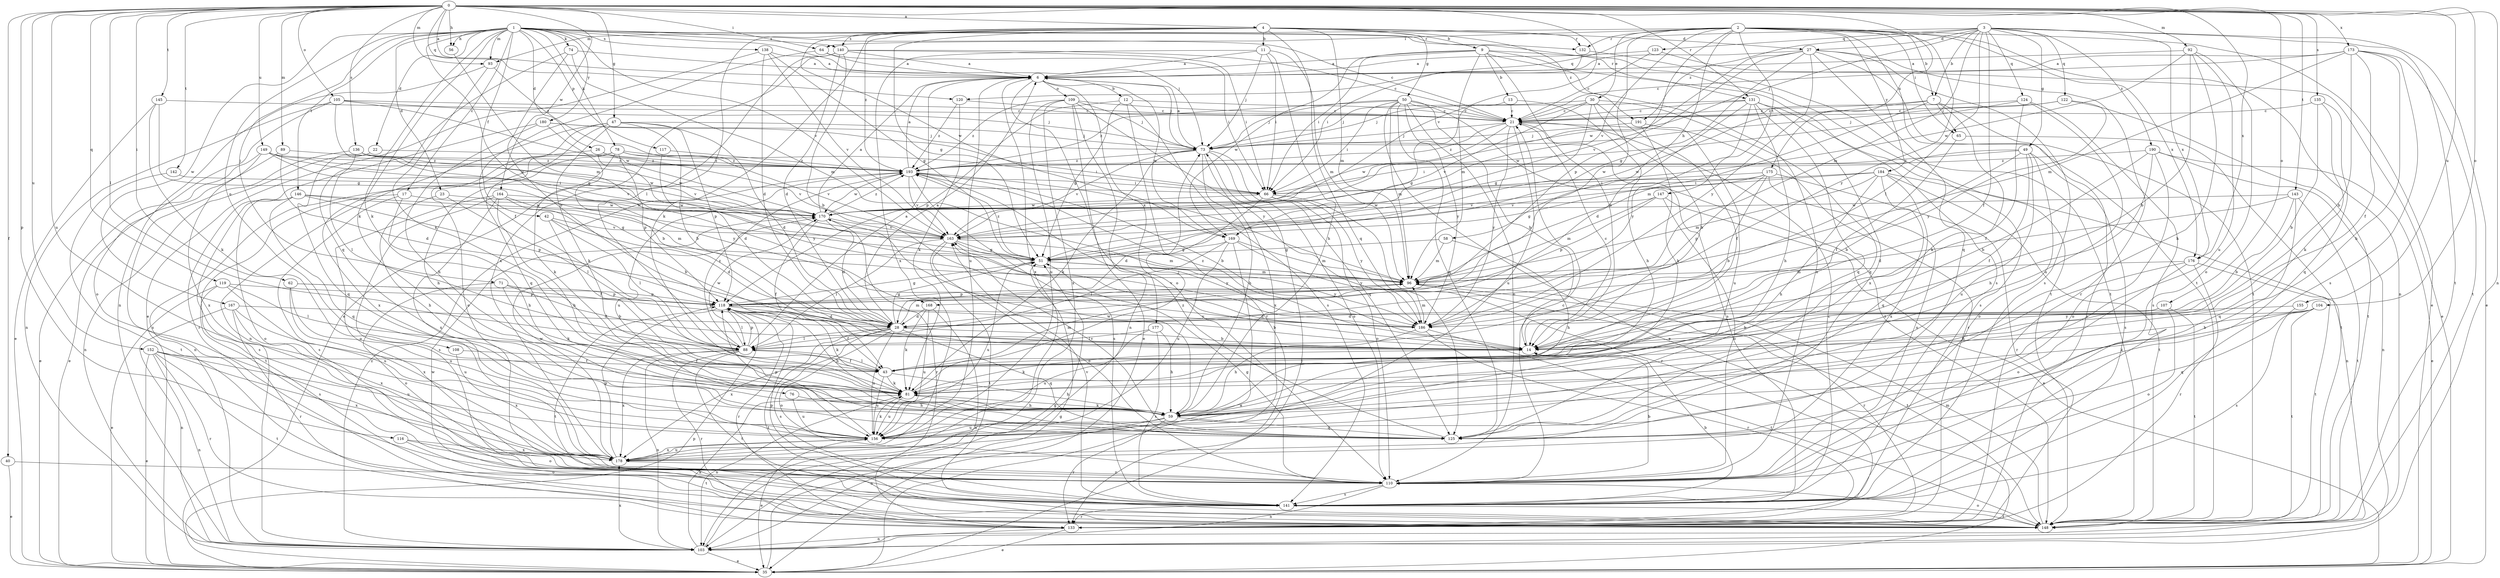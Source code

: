 strict digraph  {
0;
1;
2;
3;
4;
6;
7;
9;
11;
12;
13;
14;
17;
21;
22;
23;
26;
27;
28;
30;
35;
40;
42;
43;
47;
49;
50;
51;
56;
58;
59;
62;
64;
65;
66;
71;
73;
74;
76;
78;
81;
88;
89;
92;
93;
96;
103;
104;
105;
107;
108;
109;
110;
116;
117;
118;
119;
120;
122;
123;
124;
125;
131;
132;
133;
135;
136;
138;
140;
141;
142;
143;
145;
146;
147;
148;
149;
152;
155;
156;
163;
164;
167;
168;
169;
170;
173;
175;
176;
177;
178;
180;
184;
186;
190;
191;
193;
0 -> 4  [label=a];
0 -> 6  [label=a];
0 -> 40  [label=f];
0 -> 47  [label=g];
0 -> 56  [label=h];
0 -> 62  [label=i];
0 -> 64  [label=i];
0 -> 88  [label=l];
0 -> 89  [label=m];
0 -> 92  [label=m];
0 -> 93  [label=m];
0 -> 103  [label=n];
0 -> 104  [label=o];
0 -> 105  [label=o];
0 -> 107  [label=o];
0 -> 116  [label=p];
0 -> 119  [label=q];
0 -> 120  [label=q];
0 -> 131  [label=r];
0 -> 135  [label=s];
0 -> 136  [label=s];
0 -> 142  [label=t];
0 -> 143  [label=t];
0 -> 145  [label=t];
0 -> 149  [label=u];
0 -> 152  [label=u];
0 -> 155  [label=u];
0 -> 156  [label=u];
0 -> 163  [label=v];
0 -> 164  [label=w];
0 -> 173  [label=x];
0 -> 175  [label=x];
0 -> 176  [label=x];
1 -> 17  [label=c];
1 -> 21  [label=c];
1 -> 22  [label=d];
1 -> 23  [label=d];
1 -> 26  [label=d];
1 -> 42  [label=f];
1 -> 56  [label=h];
1 -> 71  [label=j];
1 -> 73  [label=j];
1 -> 74  [label=k];
1 -> 76  [label=k];
1 -> 78  [label=k];
1 -> 81  [label=k];
1 -> 93  [label=m];
1 -> 108  [label=o];
1 -> 117  [label=p];
1 -> 131  [label=r];
1 -> 132  [label=r];
1 -> 138  [label=s];
1 -> 140  [label=s];
1 -> 146  [label=t];
1 -> 163  [label=v];
1 -> 167  [label=w];
1 -> 168  [label=w];
1 -> 180  [label=y];
2 -> 7  [label=b];
2 -> 30  [label=e];
2 -> 35  [label=e];
2 -> 58  [label=h];
2 -> 64  [label=i];
2 -> 65  [label=i];
2 -> 93  [label=m];
2 -> 103  [label=n];
2 -> 118  [label=p];
2 -> 132  [label=r];
2 -> 147  [label=t];
2 -> 148  [label=t];
2 -> 163  [label=v];
2 -> 168  [label=w];
2 -> 176  [label=x];
2 -> 184  [label=y];
2 -> 186  [label=y];
3 -> 7  [label=b];
3 -> 27  [label=d];
3 -> 35  [label=e];
3 -> 43  [label=f];
3 -> 49  [label=g];
3 -> 73  [label=j];
3 -> 88  [label=l];
3 -> 96  [label=m];
3 -> 120  [label=q];
3 -> 122  [label=q];
3 -> 123  [label=q];
3 -> 124  [label=q];
3 -> 148  [label=t];
3 -> 176  [label=x];
3 -> 190  [label=z];
3 -> 191  [label=z];
4 -> 9  [label=b];
4 -> 11  [label=b];
4 -> 27  [label=d];
4 -> 50  [label=g];
4 -> 51  [label=g];
4 -> 81  [label=k];
4 -> 88  [label=l];
4 -> 96  [label=m];
4 -> 125  [label=q];
4 -> 132  [label=r];
4 -> 140  [label=s];
4 -> 169  [label=w];
4 -> 191  [label=z];
4 -> 193  [label=z];
6 -> 12  [label=b];
6 -> 73  [label=j];
6 -> 109  [label=o];
6 -> 110  [label=o];
6 -> 156  [label=u];
6 -> 169  [label=w];
6 -> 177  [label=x];
6 -> 178  [label=x];
7 -> 21  [label=c];
7 -> 65  [label=i];
7 -> 81  [label=k];
7 -> 96  [label=m];
7 -> 133  [label=r];
7 -> 169  [label=w];
9 -> 6  [label=a];
9 -> 13  [label=b];
9 -> 14  [label=b];
9 -> 66  [label=i];
9 -> 96  [label=m];
9 -> 110  [label=o];
9 -> 141  [label=s];
9 -> 148  [label=t];
9 -> 169  [label=w];
11 -> 6  [label=a];
11 -> 59  [label=h];
11 -> 66  [label=i];
11 -> 73  [label=j];
11 -> 96  [label=m];
11 -> 178  [label=x];
12 -> 21  [label=c];
12 -> 51  [label=g];
12 -> 118  [label=p];
12 -> 133  [label=r];
12 -> 141  [label=s];
13 -> 21  [label=c];
13 -> 51  [label=g];
13 -> 59  [label=h];
14 -> 21  [label=c];
14 -> 81  [label=k];
14 -> 193  [label=z];
17 -> 59  [label=h];
17 -> 141  [label=s];
17 -> 148  [label=t];
17 -> 170  [label=w];
21 -> 73  [label=j];
21 -> 133  [label=r];
21 -> 141  [label=s];
21 -> 156  [label=u];
21 -> 170  [label=w];
21 -> 186  [label=y];
21 -> 193  [label=z];
22 -> 103  [label=n];
22 -> 125  [label=q];
22 -> 193  [label=z];
23 -> 59  [label=h];
23 -> 88  [label=l];
23 -> 170  [label=w];
26 -> 163  [label=v];
26 -> 178  [label=x];
26 -> 186  [label=y];
26 -> 193  [label=z];
27 -> 6  [label=a];
27 -> 51  [label=g];
27 -> 125  [label=q];
27 -> 133  [label=r];
27 -> 141  [label=s];
27 -> 148  [label=t];
27 -> 163  [label=v];
27 -> 170  [label=w];
27 -> 186  [label=y];
28 -> 6  [label=a];
28 -> 14  [label=b];
28 -> 51  [label=g];
28 -> 88  [label=l];
28 -> 96  [label=m];
28 -> 110  [label=o];
28 -> 125  [label=q];
28 -> 141  [label=s];
28 -> 148  [label=t];
28 -> 156  [label=u];
28 -> 178  [label=x];
30 -> 14  [label=b];
30 -> 21  [label=c];
30 -> 43  [label=f];
30 -> 51  [label=g];
30 -> 73  [label=j];
30 -> 125  [label=q];
30 -> 163  [label=v];
35 -> 51  [label=g];
35 -> 73  [label=j];
35 -> 118  [label=p];
40 -> 35  [label=e];
40 -> 110  [label=o];
42 -> 28  [label=d];
42 -> 43  [label=f];
42 -> 88  [label=l];
42 -> 163  [label=v];
43 -> 59  [label=h];
43 -> 81  [label=k];
43 -> 88  [label=l];
43 -> 96  [label=m];
43 -> 156  [label=u];
47 -> 14  [label=b];
47 -> 28  [label=d];
47 -> 73  [label=j];
47 -> 81  [label=k];
47 -> 103  [label=n];
47 -> 110  [label=o];
47 -> 118  [label=p];
47 -> 125  [label=q];
49 -> 14  [label=b];
49 -> 43  [label=f];
49 -> 66  [label=i];
49 -> 110  [label=o];
49 -> 141  [label=s];
49 -> 156  [label=u];
49 -> 193  [label=z];
50 -> 14  [label=b];
50 -> 21  [label=c];
50 -> 35  [label=e];
50 -> 66  [label=i];
50 -> 73  [label=j];
50 -> 96  [label=m];
50 -> 110  [label=o];
50 -> 125  [label=q];
50 -> 148  [label=t];
50 -> 186  [label=y];
50 -> 193  [label=z];
51 -> 96  [label=m];
51 -> 156  [label=u];
51 -> 186  [label=y];
51 -> 193  [label=z];
56 -> 96  [label=m];
58 -> 51  [label=g];
58 -> 59  [label=h];
58 -> 96  [label=m];
59 -> 81  [label=k];
59 -> 103  [label=n];
59 -> 125  [label=q];
59 -> 133  [label=r];
59 -> 156  [label=u];
59 -> 170  [label=w];
62 -> 28  [label=d];
62 -> 118  [label=p];
62 -> 156  [label=u];
62 -> 178  [label=x];
64 -> 6  [label=a];
64 -> 43  [label=f];
64 -> 66  [label=i];
65 -> 43  [label=f];
65 -> 148  [label=t];
66 -> 28  [label=d];
66 -> 110  [label=o];
66 -> 133  [label=r];
66 -> 170  [label=w];
66 -> 186  [label=y];
71 -> 14  [label=b];
71 -> 81  [label=k];
71 -> 110  [label=o];
71 -> 118  [label=p];
73 -> 6  [label=a];
73 -> 59  [label=h];
73 -> 81  [label=k];
73 -> 110  [label=o];
73 -> 125  [label=q];
73 -> 163  [label=v];
73 -> 178  [label=x];
73 -> 193  [label=z];
74 -> 6  [label=a];
74 -> 14  [label=b];
74 -> 96  [label=m];
74 -> 125  [label=q];
76 -> 59  [label=h];
76 -> 156  [label=u];
78 -> 59  [label=h];
78 -> 66  [label=i];
78 -> 81  [label=k];
78 -> 103  [label=n];
78 -> 118  [label=p];
78 -> 163  [label=v];
78 -> 193  [label=z];
81 -> 59  [label=h];
81 -> 73  [label=j];
81 -> 103  [label=n];
81 -> 156  [label=u];
88 -> 6  [label=a];
88 -> 43  [label=f];
88 -> 103  [label=n];
88 -> 118  [label=p];
88 -> 133  [label=r];
88 -> 148  [label=t];
88 -> 170  [label=w];
88 -> 178  [label=x];
88 -> 193  [label=z];
89 -> 28  [label=d];
89 -> 35  [label=e];
89 -> 193  [label=z];
92 -> 6  [label=a];
92 -> 14  [label=b];
92 -> 59  [label=h];
92 -> 110  [label=o];
92 -> 156  [label=u];
92 -> 170  [label=w];
93 -> 81  [label=k];
93 -> 103  [label=n];
93 -> 193  [label=z];
96 -> 118  [label=p];
96 -> 133  [label=r];
96 -> 148  [label=t];
103 -> 35  [label=e];
103 -> 51  [label=g];
103 -> 81  [label=k];
103 -> 178  [label=x];
103 -> 193  [label=z];
104 -> 14  [label=b];
104 -> 81  [label=k];
104 -> 125  [label=q];
104 -> 148  [label=t];
104 -> 186  [label=y];
105 -> 21  [label=c];
105 -> 51  [label=g];
105 -> 73  [label=j];
105 -> 103  [label=n];
105 -> 110  [label=o];
105 -> 170  [label=w];
107 -> 14  [label=b];
107 -> 28  [label=d];
107 -> 110  [label=o];
107 -> 148  [label=t];
108 -> 43  [label=f];
108 -> 178  [label=x];
109 -> 21  [label=c];
109 -> 35  [label=e];
109 -> 73  [label=j];
109 -> 103  [label=n];
109 -> 156  [label=u];
109 -> 178  [label=x];
109 -> 186  [label=y];
109 -> 193  [label=z];
110 -> 14  [label=b];
110 -> 21  [label=c];
110 -> 51  [label=g];
110 -> 103  [label=n];
110 -> 141  [label=s];
116 -> 110  [label=o];
116 -> 148  [label=t];
116 -> 178  [label=x];
117 -> 28  [label=d];
117 -> 193  [label=z];
118 -> 14  [label=b];
118 -> 28  [label=d];
118 -> 43  [label=f];
118 -> 51  [label=g];
118 -> 59  [label=h];
118 -> 81  [label=k];
118 -> 88  [label=l];
118 -> 133  [label=r];
118 -> 148  [label=t];
118 -> 186  [label=y];
119 -> 35  [label=e];
119 -> 88  [label=l];
119 -> 118  [label=p];
119 -> 141  [label=s];
119 -> 156  [label=u];
120 -> 21  [label=c];
120 -> 81  [label=k];
120 -> 193  [label=z];
122 -> 21  [label=c];
122 -> 73  [label=j];
122 -> 148  [label=t];
122 -> 186  [label=y];
123 -> 6  [label=a];
123 -> 21  [label=c];
123 -> 35  [label=e];
124 -> 21  [label=c];
124 -> 43  [label=f];
124 -> 141  [label=s];
124 -> 156  [label=u];
124 -> 170  [label=w];
125 -> 163  [label=v];
125 -> 193  [label=z];
131 -> 21  [label=c];
131 -> 28  [label=d];
131 -> 59  [label=h];
131 -> 73  [label=j];
131 -> 125  [label=q];
131 -> 141  [label=s];
131 -> 178  [label=x];
131 -> 186  [label=y];
132 -> 66  [label=i];
132 -> 148  [label=t];
133 -> 35  [label=e];
133 -> 103  [label=n];
135 -> 14  [label=b];
135 -> 21  [label=c];
135 -> 81  [label=k];
135 -> 125  [label=q];
136 -> 88  [label=l];
136 -> 141  [label=s];
136 -> 163  [label=v];
136 -> 170  [label=w];
136 -> 193  [label=z];
138 -> 6  [label=a];
138 -> 28  [label=d];
138 -> 35  [label=e];
138 -> 51  [label=g];
138 -> 163  [label=v];
140 -> 6  [label=a];
140 -> 14  [label=b];
140 -> 21  [label=c];
140 -> 28  [label=d];
140 -> 35  [label=e];
140 -> 66  [label=i];
140 -> 178  [label=x];
141 -> 14  [label=b];
141 -> 21  [label=c];
141 -> 118  [label=p];
141 -> 133  [label=r];
141 -> 148  [label=t];
141 -> 163  [label=v];
142 -> 66  [label=i];
142 -> 148  [label=t];
143 -> 14  [label=b];
143 -> 28  [label=d];
143 -> 125  [label=q];
143 -> 148  [label=t];
143 -> 170  [label=w];
145 -> 21  [label=c];
145 -> 35  [label=e];
145 -> 51  [label=g];
145 -> 81  [label=k];
146 -> 51  [label=g];
146 -> 110  [label=o];
146 -> 118  [label=p];
146 -> 125  [label=q];
146 -> 141  [label=s];
146 -> 170  [label=w];
147 -> 35  [label=e];
147 -> 96  [label=m];
147 -> 110  [label=o];
147 -> 118  [label=p];
147 -> 170  [label=w];
148 -> 96  [label=m];
148 -> 110  [label=o];
148 -> 170  [label=w];
149 -> 35  [label=e];
149 -> 163  [label=v];
149 -> 170  [label=w];
149 -> 178  [label=x];
149 -> 186  [label=y];
149 -> 193  [label=z];
152 -> 35  [label=e];
152 -> 43  [label=f];
152 -> 103  [label=n];
152 -> 133  [label=r];
152 -> 148  [label=t];
152 -> 156  [label=u];
152 -> 178  [label=x];
155 -> 28  [label=d];
155 -> 141  [label=s];
156 -> 35  [label=e];
156 -> 81  [label=k];
156 -> 118  [label=p];
156 -> 178  [label=x];
163 -> 51  [label=g];
163 -> 88  [label=l];
163 -> 96  [label=m];
163 -> 110  [label=o];
163 -> 148  [label=t];
163 -> 186  [label=y];
164 -> 14  [label=b];
164 -> 59  [label=h];
164 -> 96  [label=m];
164 -> 110  [label=o];
164 -> 141  [label=s];
164 -> 170  [label=w];
164 -> 178  [label=x];
167 -> 28  [label=d];
167 -> 103  [label=n];
167 -> 133  [label=r];
167 -> 156  [label=u];
167 -> 178  [label=x];
168 -> 28  [label=d];
168 -> 81  [label=k];
168 -> 103  [label=n];
168 -> 156  [label=u];
169 -> 35  [label=e];
169 -> 51  [label=g];
169 -> 88  [label=l];
169 -> 96  [label=m];
169 -> 156  [label=u];
169 -> 186  [label=y];
170 -> 6  [label=a];
170 -> 28  [label=d];
170 -> 43  [label=f];
170 -> 133  [label=r];
170 -> 163  [label=v];
170 -> 193  [label=z];
173 -> 6  [label=a];
173 -> 14  [label=b];
173 -> 21  [label=c];
173 -> 43  [label=f];
173 -> 59  [label=h];
173 -> 96  [label=m];
173 -> 141  [label=s];
173 -> 148  [label=t];
175 -> 14  [label=b];
175 -> 51  [label=g];
175 -> 66  [label=i];
175 -> 110  [label=o];
175 -> 118  [label=p];
175 -> 133  [label=r];
175 -> 163  [label=v];
176 -> 59  [label=h];
176 -> 96  [label=m];
176 -> 110  [label=o];
176 -> 133  [label=r];
176 -> 148  [label=t];
177 -> 59  [label=h];
177 -> 88  [label=l];
177 -> 141  [label=s];
177 -> 156  [label=u];
178 -> 110  [label=o];
178 -> 118  [label=p];
178 -> 156  [label=u];
178 -> 170  [label=w];
180 -> 14  [label=b];
180 -> 59  [label=h];
180 -> 66  [label=i];
180 -> 73  [label=j];
180 -> 133  [label=r];
184 -> 59  [label=h];
184 -> 66  [label=i];
184 -> 96  [label=m];
184 -> 103  [label=n];
184 -> 125  [label=q];
184 -> 148  [label=t];
184 -> 163  [label=v];
184 -> 178  [label=x];
186 -> 59  [label=h];
186 -> 96  [label=m];
186 -> 133  [label=r];
186 -> 148  [label=t];
186 -> 163  [label=v];
190 -> 14  [label=b];
190 -> 35  [label=e];
190 -> 59  [label=h];
190 -> 103  [label=n];
190 -> 110  [label=o];
190 -> 193  [label=z];
191 -> 73  [label=j];
191 -> 81  [label=k];
191 -> 156  [label=u];
193 -> 6  [label=a];
193 -> 14  [label=b];
193 -> 66  [label=i];
193 -> 96  [label=m];
193 -> 141  [label=s];
193 -> 156  [label=u];
193 -> 163  [label=v];
193 -> 170  [label=w];
}
